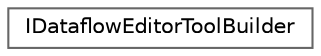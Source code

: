 digraph "Graphical Class Hierarchy"
{
 // INTERACTIVE_SVG=YES
 // LATEX_PDF_SIZE
  bgcolor="transparent";
  edge [fontname=Helvetica,fontsize=10,labelfontname=Helvetica,labelfontsize=10];
  node [fontname=Helvetica,fontsize=10,shape=box,height=0.2,width=0.4];
  rankdir="LR";
  Node0 [id="Node000000",label="IDataflowEditorToolBuilder",height=0.2,width=0.4,color="grey40", fillcolor="white", style="filled",URL="$dd/dc0/classIDataflowEditorToolBuilder.html",tooltip=" "];
}
